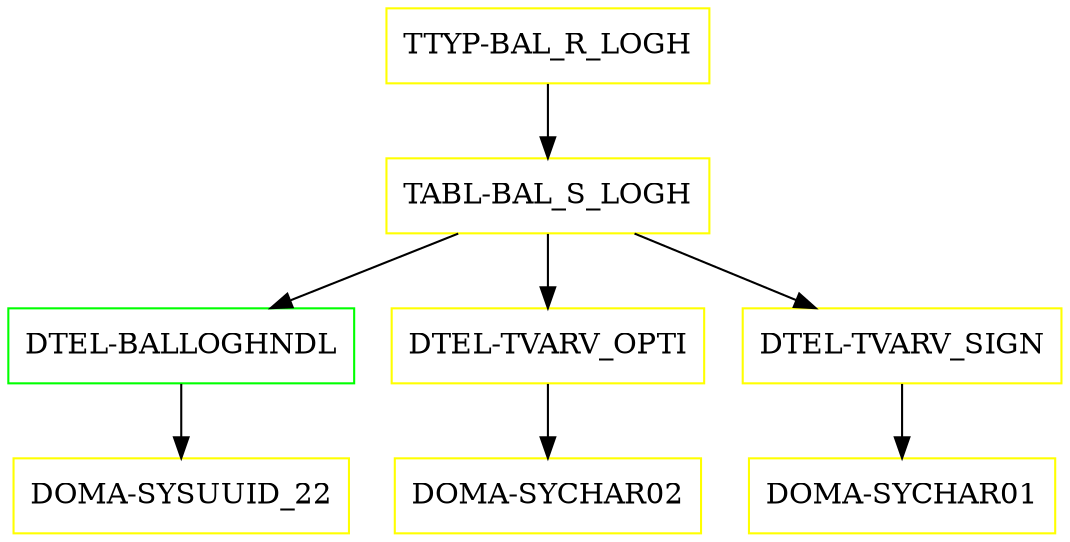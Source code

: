 digraph G {
  "TTYP-BAL_R_LOGH" [shape=box,color=yellow];
  "TABL-BAL_S_LOGH" [shape=box,color=yellow,URL="./TABL_BAL_S_LOGH.html"];
  "DTEL-BALLOGHNDL" [shape=box,color=green,URL="./DTEL_BALLOGHNDL.html"];
  "DOMA-SYSUUID_22" [shape=box,color=yellow,URL="./DOMA_SYSUUID_22.html"];
  "DTEL-TVARV_OPTI" [shape=box,color=yellow,URL="./DTEL_TVARV_OPTI.html"];
  "DOMA-SYCHAR02" [shape=box,color=yellow,URL="./DOMA_SYCHAR02.html"];
  "DTEL-TVARV_SIGN" [shape=box,color=yellow,URL="./DTEL_TVARV_SIGN.html"];
  "DOMA-SYCHAR01" [shape=box,color=yellow,URL="./DOMA_SYCHAR01.html"];
  "TTYP-BAL_R_LOGH" -> "TABL-BAL_S_LOGH";
  "TABL-BAL_S_LOGH" -> "DTEL-TVARV_SIGN";
  "TABL-BAL_S_LOGH" -> "DTEL-TVARV_OPTI";
  "TABL-BAL_S_LOGH" -> "DTEL-BALLOGHNDL";
  "DTEL-BALLOGHNDL" -> "DOMA-SYSUUID_22";
  "DTEL-TVARV_OPTI" -> "DOMA-SYCHAR02";
  "DTEL-TVARV_SIGN" -> "DOMA-SYCHAR01";
}

